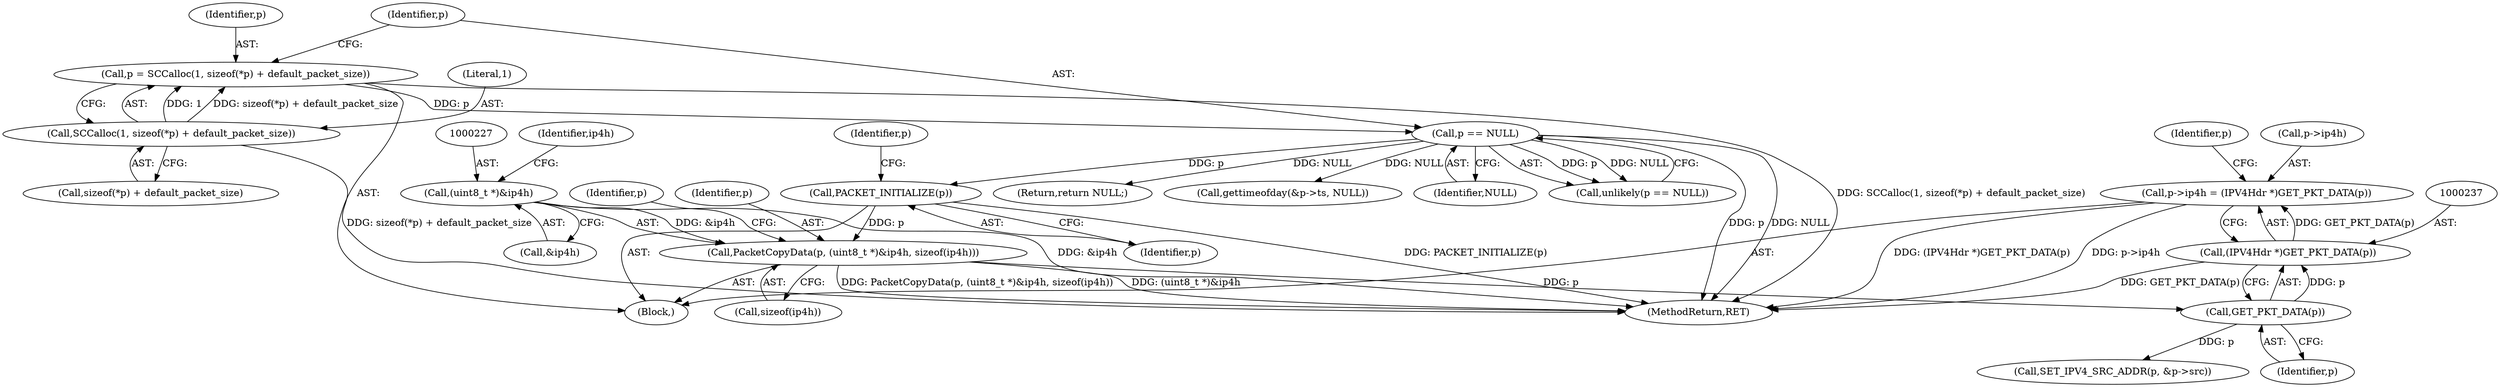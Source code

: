 digraph "0_suricata_4a04f814b15762eb446a5ead4d69d021512df6f8_0@pointer" {
"1000232" [label="(Call,p->ip4h = (IPV4Hdr *)GET_PKT_DATA(p))"];
"1000236" [label="(Call,(IPV4Hdr *)GET_PKT_DATA(p))"];
"1000238" [label="(Call,GET_PKT_DATA(p))"];
"1000224" [label="(Call,PacketCopyData(p, (uint8_t *)&ip4h, sizeof(ip4h)))"];
"1000141" [label="(Call,PACKET_INITIALIZE(p))"];
"1000136" [label="(Call,p == NULL)"];
"1000125" [label="(Call,p = SCCalloc(1, sizeof(*p) + default_packet_size))"];
"1000127" [label="(Call,SCCalloc(1, sizeof(*p) + default_packet_size))"];
"1000226" [label="(Call,(uint8_t *)&ip4h)"];
"1000146" [label="(Identifier,p)"];
"1000241" [label="(Identifier,p)"];
"1000142" [label="(Identifier,p)"];
"1000232" [label="(Call,p->ip4h = (IPV4Hdr *)GET_PKT_DATA(p))"];
"1000240" [label="(Call,SET_IPV4_SRC_ADDR(p, &p->src))"];
"1000224" [label="(Call,PacketCopyData(p, (uint8_t *)&ip4h, sizeof(ip4h)))"];
"1000233" [label="(Call,p->ip4h)"];
"1000236" [label="(Call,(IPV4Hdr *)GET_PKT_DATA(p))"];
"1000353" [label="(MethodReturn,RET)"];
"1000137" [label="(Identifier,p)"];
"1000234" [label="(Identifier,p)"];
"1000136" [label="(Call,p == NULL)"];
"1000226" [label="(Call,(uint8_t *)&ip4h)"];
"1000143" [label="(Call,gettimeofday(&p->ts, NULL))"];
"1000230" [label="(Call,sizeof(ip4h))"];
"1000126" [label="(Identifier,p)"];
"1000127" [label="(Call,SCCalloc(1, sizeof(*p) + default_packet_size))"];
"1000125" [label="(Call,p = SCCalloc(1, sizeof(*p) + default_packet_size))"];
"1000138" [label="(Identifier,NULL)"];
"1000135" [label="(Call,unlikely(p == NULL))"];
"1000225" [label="(Identifier,p)"];
"1000128" [label="(Literal,1)"];
"1000238" [label="(Call,GET_PKT_DATA(p))"];
"1000231" [label="(Identifier,ip4h)"];
"1000239" [label="(Identifier,p)"];
"1000110" [label="(Block,)"];
"1000141" [label="(Call,PACKET_INITIALIZE(p))"];
"1000129" [label="(Call,sizeof(*p) + default_packet_size)"];
"1000139" [label="(Return,return NULL;)"];
"1000228" [label="(Call,&ip4h)"];
"1000232" -> "1000110"  [label="AST: "];
"1000232" -> "1000236"  [label="CFG: "];
"1000233" -> "1000232"  [label="AST: "];
"1000236" -> "1000232"  [label="AST: "];
"1000241" -> "1000232"  [label="CFG: "];
"1000232" -> "1000353"  [label="DDG: (IPV4Hdr *)GET_PKT_DATA(p)"];
"1000232" -> "1000353"  [label="DDG: p->ip4h"];
"1000236" -> "1000232"  [label="DDG: GET_PKT_DATA(p)"];
"1000236" -> "1000238"  [label="CFG: "];
"1000237" -> "1000236"  [label="AST: "];
"1000238" -> "1000236"  [label="AST: "];
"1000236" -> "1000353"  [label="DDG: GET_PKT_DATA(p)"];
"1000238" -> "1000236"  [label="DDG: p"];
"1000238" -> "1000239"  [label="CFG: "];
"1000239" -> "1000238"  [label="AST: "];
"1000224" -> "1000238"  [label="DDG: p"];
"1000238" -> "1000240"  [label="DDG: p"];
"1000224" -> "1000110"  [label="AST: "];
"1000224" -> "1000230"  [label="CFG: "];
"1000225" -> "1000224"  [label="AST: "];
"1000226" -> "1000224"  [label="AST: "];
"1000230" -> "1000224"  [label="AST: "];
"1000234" -> "1000224"  [label="CFG: "];
"1000224" -> "1000353"  [label="DDG: (uint8_t *)&ip4h"];
"1000224" -> "1000353"  [label="DDG: PacketCopyData(p, (uint8_t *)&ip4h, sizeof(ip4h))"];
"1000141" -> "1000224"  [label="DDG: p"];
"1000226" -> "1000224"  [label="DDG: &ip4h"];
"1000141" -> "1000110"  [label="AST: "];
"1000141" -> "1000142"  [label="CFG: "];
"1000142" -> "1000141"  [label="AST: "];
"1000146" -> "1000141"  [label="CFG: "];
"1000141" -> "1000353"  [label="DDG: PACKET_INITIALIZE(p)"];
"1000136" -> "1000141"  [label="DDG: p"];
"1000136" -> "1000135"  [label="AST: "];
"1000136" -> "1000138"  [label="CFG: "];
"1000137" -> "1000136"  [label="AST: "];
"1000138" -> "1000136"  [label="AST: "];
"1000135" -> "1000136"  [label="CFG: "];
"1000136" -> "1000353"  [label="DDG: NULL"];
"1000136" -> "1000353"  [label="DDG: p"];
"1000136" -> "1000135"  [label="DDG: p"];
"1000136" -> "1000135"  [label="DDG: NULL"];
"1000125" -> "1000136"  [label="DDG: p"];
"1000136" -> "1000139"  [label="DDG: NULL"];
"1000136" -> "1000143"  [label="DDG: NULL"];
"1000125" -> "1000110"  [label="AST: "];
"1000125" -> "1000127"  [label="CFG: "];
"1000126" -> "1000125"  [label="AST: "];
"1000127" -> "1000125"  [label="AST: "];
"1000137" -> "1000125"  [label="CFG: "];
"1000125" -> "1000353"  [label="DDG: SCCalloc(1, sizeof(*p) + default_packet_size)"];
"1000127" -> "1000125"  [label="DDG: 1"];
"1000127" -> "1000125"  [label="DDG: sizeof(*p) + default_packet_size"];
"1000127" -> "1000129"  [label="CFG: "];
"1000128" -> "1000127"  [label="AST: "];
"1000129" -> "1000127"  [label="AST: "];
"1000127" -> "1000353"  [label="DDG: sizeof(*p) + default_packet_size"];
"1000226" -> "1000228"  [label="CFG: "];
"1000227" -> "1000226"  [label="AST: "];
"1000228" -> "1000226"  [label="AST: "];
"1000231" -> "1000226"  [label="CFG: "];
"1000226" -> "1000353"  [label="DDG: &ip4h"];
}
